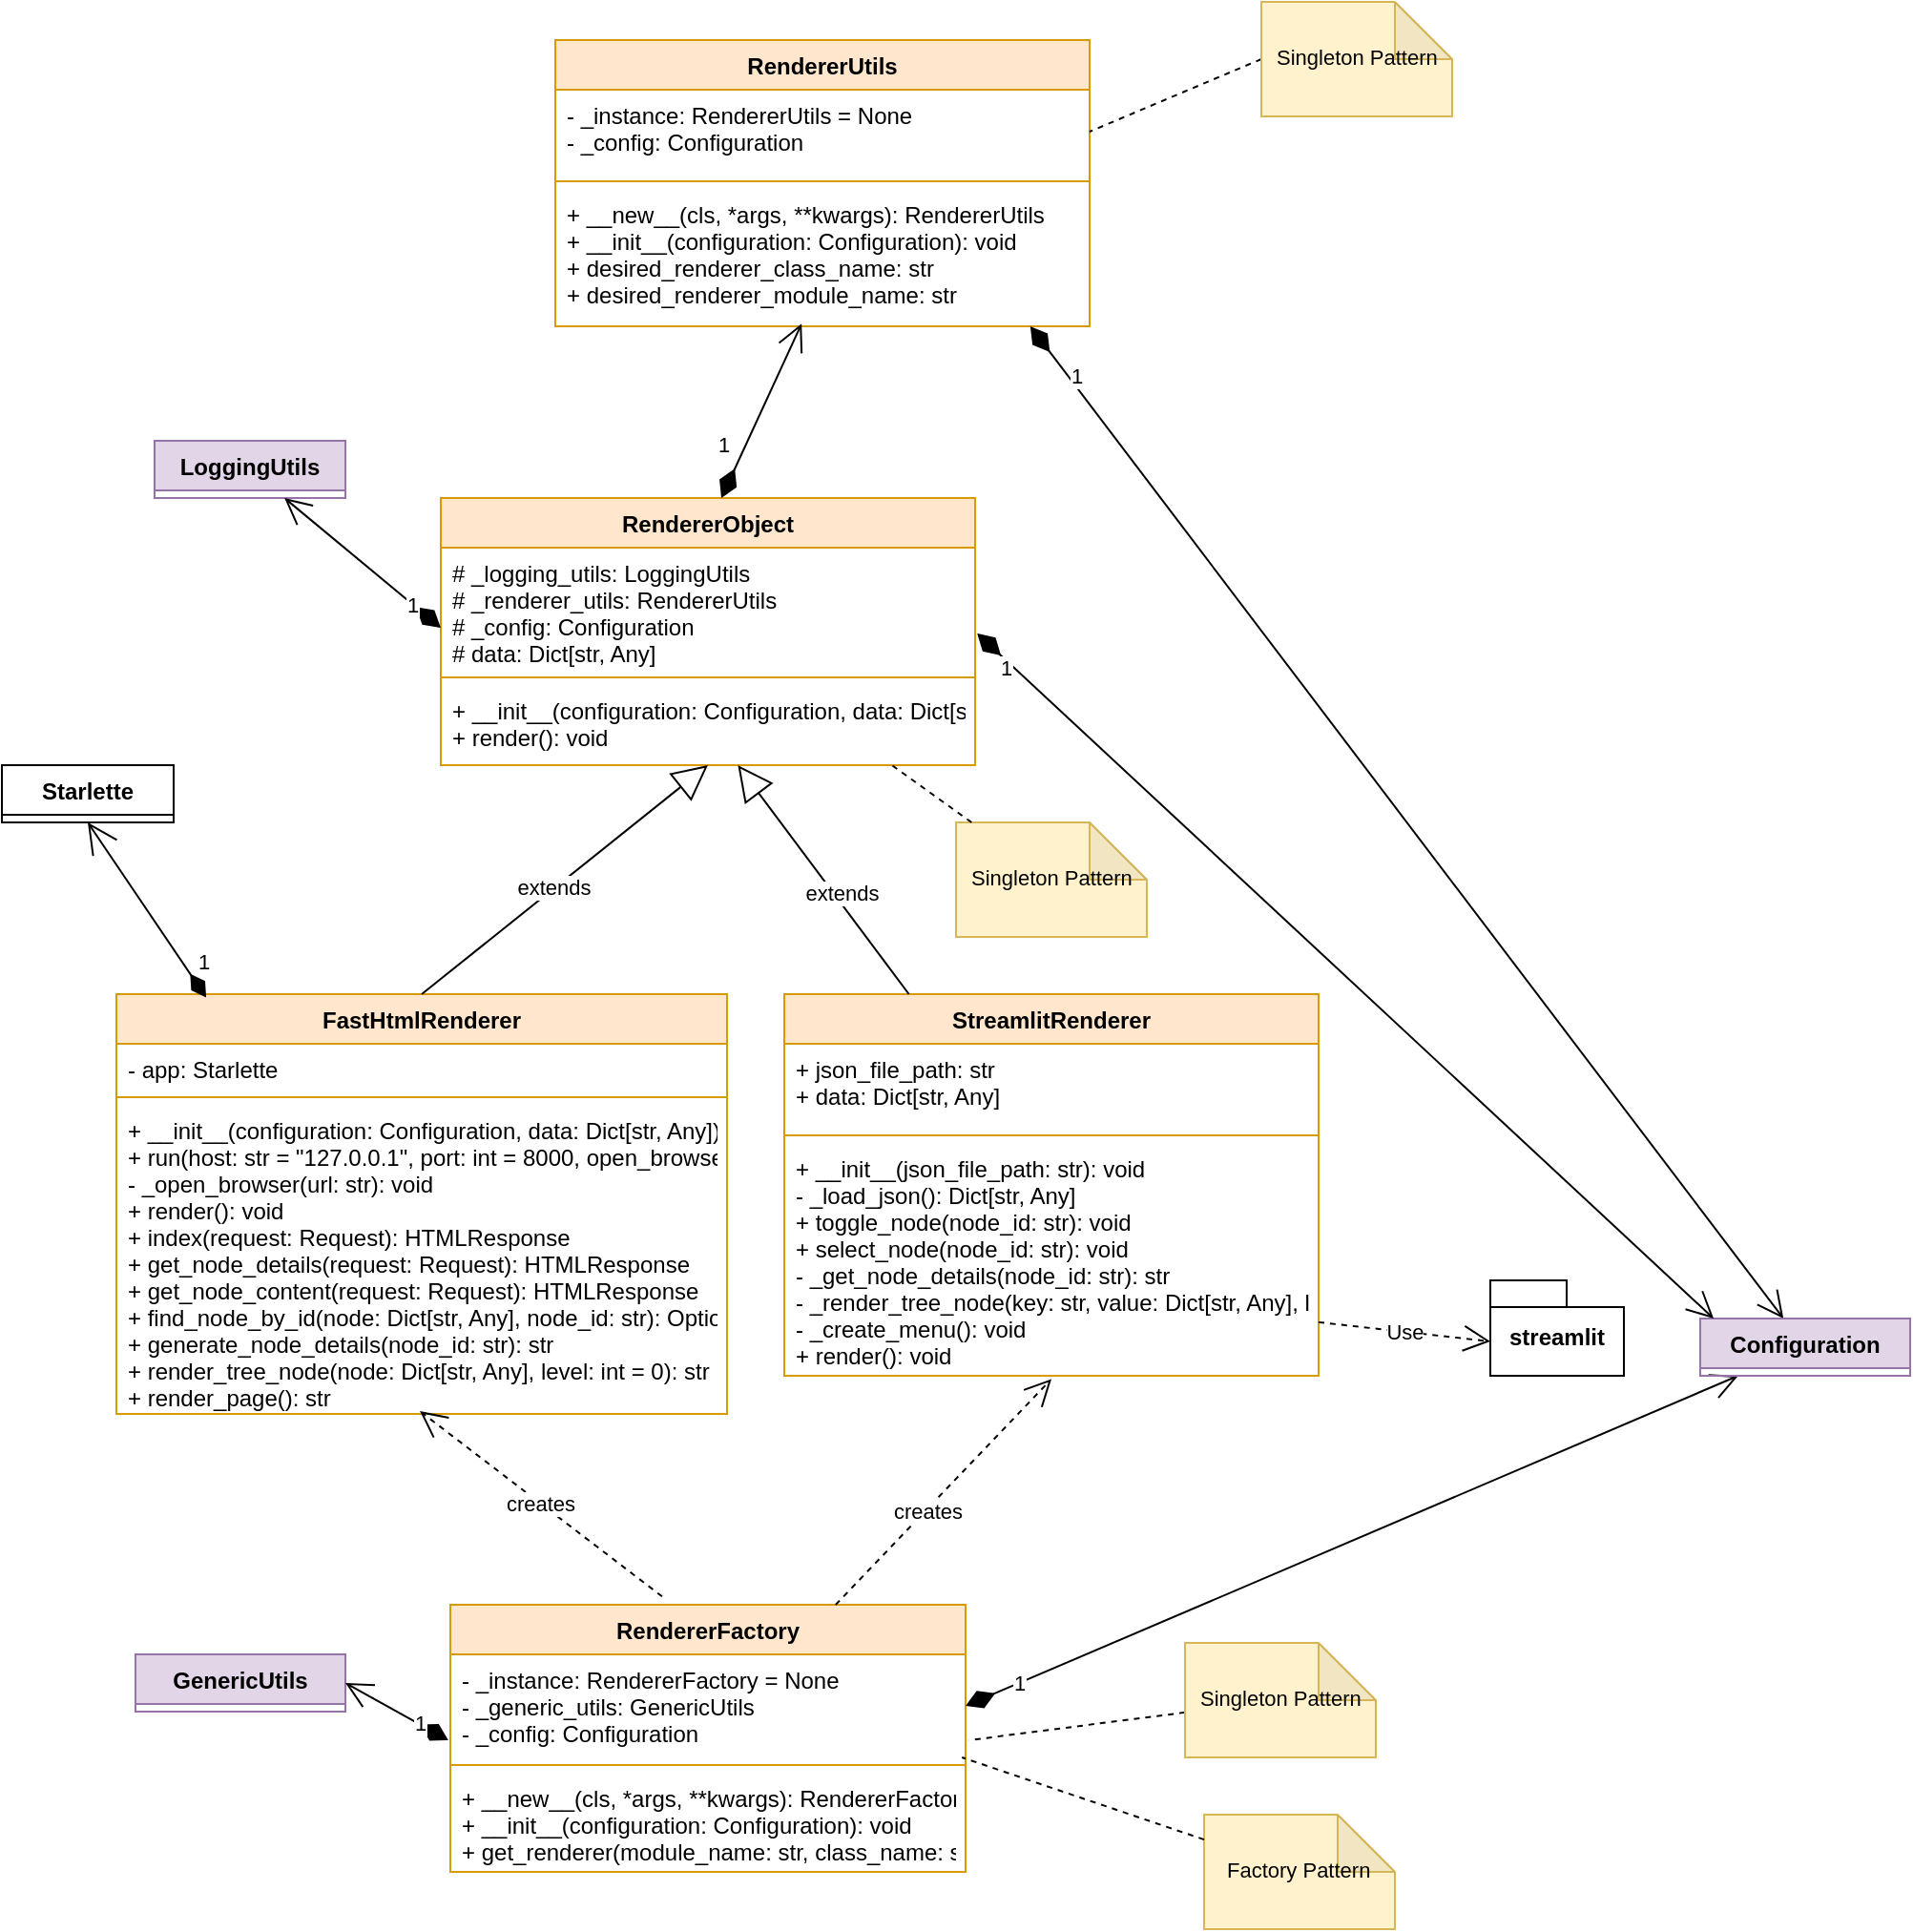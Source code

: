 <mxfile version="26.1.1">
  <diagram id="python-classes" name="Renderer Classes">
    <mxGraphModel dx="1026" dy="686" grid="1" gridSize="10" guides="1" tooltips="1" connect="1" arrows="1" fold="1" page="1" pageScale="1" pageWidth="850" pageHeight="1100" math="0" shadow="0">
      <root>
        <mxCell id="0" />
        <mxCell id="1" parent="0" />
        <mxCell id="2" value="RendererUtils" style="swimlane;fontStyle=1;align=center;verticalAlign=top;childLayout=stackLayout;horizontal=1;startSize=26;horizontalStack=0;resizeParent=1;resizeParentMax=0;resizeLast=0;collapsible=1;marginBottom=0;fillColor=#ffe6cc;strokeColor=#d79b00;" parent="1" vertex="1">
          <mxGeometry x="510" y="50" width="280" height="150" as="geometry" />
        </mxCell>
        <mxCell id="3" value="- _instance: RendererUtils = None&#xa;- _config: Configuration" style="text;strokeColor=none;fillColor=none;align=left;verticalAlign=top;spacingLeft=4;spacingRight=4;overflow=hidden;rotatable=0;points=[[0,0.5],[1,0.5]];portConstraint=eastwest;" parent="2" vertex="1">
          <mxGeometry y="26" width="280" height="44" as="geometry" />
        </mxCell>
        <mxCell id="4" value="" style="line;strokeWidth=1;fillColor=none;align=left;verticalAlign=middle;spacingTop=-1;spacingLeft=3;spacingRight=3;rotatable=0;labelPosition=right;points=[];portConstraint=eastwest;strokeColor=inherit;" parent="2" vertex="1">
          <mxGeometry y="70" width="280" height="8" as="geometry" />
        </mxCell>
        <mxCell id="5" value="+ __new__(cls, *args, **kwargs): RendererUtils&#xa;+ __init__(configuration: Configuration): void&#xa;+ desired_renderer_class_name: str&#xa;+ desired_renderer_module_name: str" style="text;strokeColor=none;fillColor=none;align=left;verticalAlign=top;spacingLeft=4;spacingRight=4;overflow=hidden;rotatable=0;points=[[0,0.5],[1,0.5]];portConstraint=eastwest;" parent="2" vertex="1">
          <mxGeometry y="78" width="280" height="72" as="geometry" />
        </mxCell>
        <mxCell id="6" value="RendererObject" style="swimlane;fontStyle=1;align=center;verticalAlign=top;childLayout=stackLayout;horizontal=1;startSize=26;horizontalStack=0;resizeParent=1;resizeParentMax=0;resizeLast=0;collapsible=1;marginBottom=0;fillColor=#ffe6cc;strokeColor=#d79b00;" parent="1" vertex="1">
          <mxGeometry x="450" y="290" width="280" height="140" as="geometry" />
        </mxCell>
        <mxCell id="7" value="# _logging_utils: LoggingUtils&#xa;# _renderer_utils: RendererUtils&#xa;# _config: Configuration&#xa;# data: Dict[str, Any]" style="text;strokeColor=none;fillColor=none;align=left;verticalAlign=top;spacingLeft=4;spacingRight=4;overflow=hidden;rotatable=0;points=[[0,0.5],[1,0.5]];portConstraint=eastwest;" parent="6" vertex="1">
          <mxGeometry y="26" width="280" height="64" as="geometry" />
        </mxCell>
        <mxCell id="8" value="" style="line;strokeWidth=1;fillColor=none;align=left;verticalAlign=middle;spacingTop=-1;spacingLeft=3;spacingRight=3;rotatable=0;labelPosition=right;points=[];portConstraint=eastwest;strokeColor=inherit;" parent="6" vertex="1">
          <mxGeometry y="90" width="280" height="8" as="geometry" />
        </mxCell>
        <mxCell id="9" value="+ __init__(configuration: Configuration, data: Dict[str, Any]): void&#xa;+ render(): void" style="text;strokeColor=none;fillColor=none;align=left;verticalAlign=top;spacingLeft=4;spacingRight=4;overflow=hidden;rotatable=0;points=[[0,0.5],[1,0.5]];portConstraint=eastwest;" parent="6" vertex="1">
          <mxGeometry y="98" width="280" height="42" as="geometry" />
        </mxCell>
        <mxCell id="10" value="RendererFactory" style="swimlane;fontStyle=1;align=center;verticalAlign=top;childLayout=stackLayout;horizontal=1;startSize=26;horizontalStack=0;resizeParent=1;resizeParentMax=0;resizeLast=0;collapsible=1;marginBottom=0;fillColor=#ffe6cc;strokeColor=#d79b00;" parent="1" vertex="1">
          <mxGeometry x="455" y="870" width="270" height="140" as="geometry" />
        </mxCell>
        <mxCell id="11" value="- _instance: RendererFactory = None&#xa;- _generic_utils: GenericUtils&#xa;- _config: Configuration" style="text;strokeColor=none;fillColor=none;align=left;verticalAlign=top;spacingLeft=4;spacingRight=4;overflow=hidden;rotatable=0;points=[[0,0.5],[1,0.5]];portConstraint=eastwest;" parent="10" vertex="1">
          <mxGeometry y="26" width="270" height="54" as="geometry" />
        </mxCell>
        <mxCell id="12" value="" style="line;strokeWidth=1;fillColor=none;align=left;verticalAlign=middle;spacingTop=-1;spacingLeft=3;spacingRight=3;rotatable=0;labelPosition=right;points=[];portConstraint=eastwest;strokeColor=inherit;" parent="10" vertex="1">
          <mxGeometry y="80" width="270" height="8" as="geometry" />
        </mxCell>
        <mxCell id="13" value="+ __new__(cls, *args, **kwargs): RendererFactory&#xa;+ __init__(configuration: Configuration): void&#xa;+ get_renderer(module_name: str, class_name: str, data: Dict[str, Any]): RendererObject" style="text;strokeColor=none;fillColor=none;align=left;verticalAlign=top;spacingLeft=4;spacingRight=4;overflow=hidden;rotatable=0;points=[[0,0.5],[1,0.5]];portConstraint=eastwest;" parent="10" vertex="1">
          <mxGeometry y="88" width="270" height="52" as="geometry" />
        </mxCell>
        <mxCell id="14" value="FastHtmlRenderer" style="swimlane;fontStyle=1;align=center;verticalAlign=top;childLayout=stackLayout;horizontal=1;startSize=26;horizontalStack=0;resizeParent=1;resizeParentMax=0;resizeLast=0;collapsible=1;marginBottom=0;fillColor=#ffe6cc;strokeColor=#d79b00;" parent="1" vertex="1">
          <mxGeometry x="280" y="550" width="320" height="220" as="geometry" />
        </mxCell>
        <mxCell id="15" value="- app: Starlette" style="text;strokeColor=none;fillColor=none;align=left;verticalAlign=top;spacingLeft=4;spacingRight=4;overflow=hidden;rotatable=0;points=[[0,0.5],[1,0.5]];portConstraint=eastwest;" parent="14" vertex="1">
          <mxGeometry y="26" width="320" height="24" as="geometry" />
        </mxCell>
        <mxCell id="16" value="" style="line;strokeWidth=1;fillColor=none;align=left;verticalAlign=middle;spacingTop=-1;spacingLeft=3;spacingRight=3;rotatable=0;labelPosition=right;points=[];portConstraint=eastwest;strokeColor=inherit;" parent="14" vertex="1">
          <mxGeometry y="50" width="320" height="8" as="geometry" />
        </mxCell>
        <mxCell id="17" value="+ __init__(configuration: Configuration, data: Dict[str, Any]): void&#xa;+ run(host: str = &quot;127.0.0.1&quot;, port: int = 8000, open_browser: bool = False): void&#xa;- _open_browser(url: str): void&#xa;+ render(): void&#xa;+ index(request: Request): HTMLResponse&#xa;+ get_node_details(request: Request): HTMLResponse&#xa;+ get_node_content(request: Request): HTMLResponse&#xa;+ find_node_by_id(node: Dict[str, Any], node_id: str): Optional[Dict[str, Any]]&#xa;+ generate_node_details(node_id: str): str&#xa;+ render_tree_node(node: Dict[str, Any], level: int = 0): str&#xa;+ render_page(): str" style="text;strokeColor=none;fillColor=none;align=left;verticalAlign=top;spacingLeft=4;spacingRight=4;overflow=hidden;rotatable=0;points=[[0,0.5],[1,0.5]];portConstraint=eastwest;" parent="14" vertex="1">
          <mxGeometry y="58" width="320" height="162" as="geometry" />
        </mxCell>
        <mxCell id="18" value="StreamlitRenderer" style="swimlane;fontStyle=1;align=center;verticalAlign=top;childLayout=stackLayout;horizontal=1;startSize=26;horizontalStack=0;resizeParent=1;resizeParentMax=0;resizeLast=0;collapsible=1;marginBottom=0;fillColor=#ffe6cc;strokeColor=#d79b00;" parent="1" vertex="1">
          <mxGeometry x="630" y="550" width="280" height="200" as="geometry" />
        </mxCell>
        <mxCell id="19" value="+ json_file_path: str&#xa;+ data: Dict[str, Any]" style="text;strokeColor=none;fillColor=none;align=left;verticalAlign=top;spacingLeft=4;spacingRight=4;overflow=hidden;rotatable=0;points=[[0,0.5],[1,0.5]];portConstraint=eastwest;" parent="18" vertex="1">
          <mxGeometry y="26" width="280" height="44" as="geometry" />
        </mxCell>
        <mxCell id="20" value="" style="line;strokeWidth=1;fillColor=none;align=left;verticalAlign=middle;spacingTop=-1;spacingLeft=3;spacingRight=3;rotatable=0;labelPosition=right;points=[];portConstraint=eastwest;strokeColor=inherit;" parent="18" vertex="1">
          <mxGeometry y="70" width="280" height="8" as="geometry" />
        </mxCell>
        <mxCell id="21" value="+ __init__(json_file_path: str): void&#xa;- _load_json(): Dict[str, Any]&#xa;+ toggle_node(node_id: str): void&#xa;+ select_node(node_id: str): void&#xa;- _get_node_details(node_id: str): str&#xa;- _render_tree_node(key: str, value: Dict[str, Any], level: int = 0): void&#xa;- _create_menu(): void&#xa;+ render(): void" style="text;strokeColor=none;fillColor=none;align=left;verticalAlign=top;spacingLeft=4;spacingRight=4;overflow=hidden;rotatable=0;points=[[0,0.5],[1,0.5]];portConstraint=eastwest;" parent="18" vertex="1">
          <mxGeometry y="78" width="280" height="122" as="geometry" />
        </mxCell>
        <mxCell id="22" value="" style="endArrow=block;endSize=16;endFill=0;html=1;rounded=0;exitX=0.5;exitY=0;exitDx=0;exitDy=0;entryX=0.5;entryY=1;entryDx=0;entryDy=0;" parent="1" source="14" target="6" edge="1">
          <mxGeometry width="160" relative="1" as="geometry">
            <mxPoint x="310" y="520" as="sourcePoint" />
            <mxPoint x="470" y="520" as="targetPoint" />
          </mxGeometry>
        </mxCell>
        <mxCell id="x2qZWrF5uNXcqlHaL2Fy-27" value="extends" style="edgeLabel;html=1;align=center;verticalAlign=middle;resizable=0;points=[];" parent="22" vertex="1" connectable="0">
          <mxGeometry x="-0.075" y="1" relative="1" as="geometry">
            <mxPoint as="offset" />
          </mxGeometry>
        </mxCell>
        <mxCell id="23" value="" style="endArrow=diamondThin;endSize=14;html=1;rounded=0;exitX=0.461;exitY=0.981;exitDx=0;exitDy=0;entryX=0.525;entryY=0;entryDx=0;entryDy=0;entryPerimeter=0;exitPerimeter=0;endFill=1;startSize=12;startArrow=open;startFill=0;" parent="1" source="5" target="6" edge="1">
          <mxGeometry width="160" relative="1" as="geometry">
            <mxPoint x="310" y="520" as="sourcePoint" />
            <mxPoint x="470" y="520" as="targetPoint" />
          </mxGeometry>
        </mxCell>
        <mxCell id="nJU2uaKI_EG6HvkyocYg-37" value="1" style="edgeLabel;html=1;align=center;verticalAlign=middle;resizable=0;points=[];" parent="23" vertex="1" connectable="0">
          <mxGeometry x="0.186" y="1" relative="1" as="geometry">
            <mxPoint x="-17" y="9" as="offset" />
          </mxGeometry>
        </mxCell>
        <mxCell id="24" value="creates" style="endArrow=open;endSize=12;dashed=1;html=1;rounded=0;entryX=0.497;entryY=0.991;entryDx=0;entryDy=0;entryPerimeter=0;exitX=0.411;exitY=-0.031;exitDx=0;exitDy=0;exitPerimeter=0;" parent="1" source="10" target="17" edge="1">
          <mxGeometry width="160" relative="1" as="geometry">
            <mxPoint x="570" y="860" as="sourcePoint" />
            <mxPoint x="470" y="520" as="targetPoint" />
          </mxGeometry>
        </mxCell>
        <mxCell id="K5Sp9zSIDx7nllICRRqG-24" style="rounded=0;orthogonalLoop=1;jettySize=auto;html=1;endArrow=block;endFill=0;endSize=16;" parent="1" source="18" target="9" edge="1">
          <mxGeometry relative="1" as="geometry">
            <mxPoint x="700" y="390" as="targetPoint" />
          </mxGeometry>
        </mxCell>
        <mxCell id="x2qZWrF5uNXcqlHaL2Fy-28" value="extends" style="edgeLabel;html=1;align=center;verticalAlign=middle;resizable=0;points=[];" parent="K5Sp9zSIDx7nllICRRqG-24" vertex="1" connectable="0">
          <mxGeometry x="-0.14" y="-2" relative="1" as="geometry">
            <mxPoint x="1" as="offset" />
          </mxGeometry>
        </mxCell>
        <mxCell id="K5Sp9zSIDx7nllICRRqG-25" style="rounded=0;orthogonalLoop=1;jettySize=auto;html=1;entryX=0.5;entryY=1.014;entryDx=0;entryDy=0;entryPerimeter=0;dashed=1;endArrow=open;endFill=0;endSize=12;" parent="1" source="10" target="21" edge="1">
          <mxGeometry relative="1" as="geometry" />
        </mxCell>
        <mxCell id="K5Sp9zSIDx7nllICRRqG-26" value="creates" style="edgeLabel;html=1;align=center;verticalAlign=middle;resizable=0;points=[];" parent="K5Sp9zSIDx7nllICRRqG-25" vertex="1" connectable="0">
          <mxGeometry x="-0.164" relative="1" as="geometry">
            <mxPoint as="offset" />
          </mxGeometry>
        </mxCell>
        <mxCell id="nJU2uaKI_EG6HvkyocYg-24" value="GenericUtils" style="swimlane;fontStyle=1;align=center;verticalAlign=top;childLayout=stackLayout;horizontal=1;startSize=26;horizontalStack=0;resizeParent=1;resizeParentMax=0;resizeLast=0;collapsible=1;marginBottom=0;whiteSpace=wrap;html=1;fillColor=#e1d5e7;strokeColor=#9673a6;" parent="1" vertex="1" collapsed="1">
          <mxGeometry x="290" y="896" width="110" height="30" as="geometry">
            <mxRectangle x="310" y="970" width="160" height="86" as="alternateBounds" />
          </mxGeometry>
        </mxCell>
        <mxCell id="nJU2uaKI_EG6HvkyocYg-25" value="+ field: type" style="text;strokeColor=none;fillColor=none;align=left;verticalAlign=top;spacingLeft=4;spacingRight=4;overflow=hidden;rotatable=0;points=[[0,0.5],[1,0.5]];portConstraint=eastwest;whiteSpace=wrap;html=1;" parent="nJU2uaKI_EG6HvkyocYg-24" vertex="1">
          <mxGeometry y="26" width="160" height="26" as="geometry" />
        </mxCell>
        <mxCell id="nJU2uaKI_EG6HvkyocYg-26" value="" style="line;strokeWidth=1;fillColor=none;align=left;verticalAlign=middle;spacingTop=-1;spacingLeft=3;spacingRight=3;rotatable=0;labelPosition=right;points=[];portConstraint=eastwest;strokeColor=inherit;" parent="nJU2uaKI_EG6HvkyocYg-24" vertex="1">
          <mxGeometry y="52" width="160" height="8" as="geometry" />
        </mxCell>
        <mxCell id="nJU2uaKI_EG6HvkyocYg-27" value="+ method(type): type" style="text;strokeColor=none;fillColor=none;align=left;verticalAlign=top;spacingLeft=4;spacingRight=4;overflow=hidden;rotatable=0;points=[[0,0.5],[1,0.5]];portConstraint=eastwest;whiteSpace=wrap;html=1;" parent="nJU2uaKI_EG6HvkyocYg-24" vertex="1">
          <mxGeometry y="60" width="160" height="26" as="geometry" />
        </mxCell>
        <mxCell id="nJU2uaKI_EG6HvkyocYg-28" value="LoggingUtils" style="swimlane;fontStyle=1;align=center;verticalAlign=top;childLayout=stackLayout;horizontal=1;startSize=26;horizontalStack=0;resizeParent=1;resizeParentMax=0;resizeLast=0;collapsible=1;marginBottom=0;whiteSpace=wrap;html=1;fillColor=#e1d5e7;strokeColor=#9673a6;" parent="1" vertex="1" collapsed="1">
          <mxGeometry x="300" y="260" width="100" height="30" as="geometry">
            <mxRectangle x="300" y="270" width="160" height="86" as="alternateBounds" />
          </mxGeometry>
        </mxCell>
        <mxCell id="nJU2uaKI_EG6HvkyocYg-29" value="+ field: type" style="text;strokeColor=none;fillColor=none;align=left;verticalAlign=top;spacingLeft=4;spacingRight=4;overflow=hidden;rotatable=0;points=[[0,0.5],[1,0.5]];portConstraint=eastwest;whiteSpace=wrap;html=1;" parent="nJU2uaKI_EG6HvkyocYg-28" vertex="1">
          <mxGeometry y="26" width="160" height="26" as="geometry" />
        </mxCell>
        <mxCell id="nJU2uaKI_EG6HvkyocYg-30" value="" style="line;strokeWidth=1;fillColor=none;align=left;verticalAlign=middle;spacingTop=-1;spacingLeft=3;spacingRight=3;rotatable=0;labelPosition=right;points=[];portConstraint=eastwest;strokeColor=inherit;" parent="nJU2uaKI_EG6HvkyocYg-28" vertex="1">
          <mxGeometry y="52" width="160" height="8" as="geometry" />
        </mxCell>
        <mxCell id="nJU2uaKI_EG6HvkyocYg-31" value="+ method(type): type" style="text;strokeColor=none;fillColor=none;align=left;verticalAlign=top;spacingLeft=4;spacingRight=4;overflow=hidden;rotatable=0;points=[[0,0.5],[1,0.5]];portConstraint=eastwest;whiteSpace=wrap;html=1;" parent="nJU2uaKI_EG6HvkyocYg-28" vertex="1">
          <mxGeometry y="60" width="160" height="26" as="geometry" />
        </mxCell>
        <mxCell id="nJU2uaKI_EG6HvkyocYg-39" style="edgeStyle=none;rounded=0;orthogonalLoop=1;jettySize=auto;html=1;entryX=0.889;entryY=1;entryDx=0;entryDy=0;entryPerimeter=0;endArrow=diamondThin;endFill=1;endSize=14;startArrow=open;startFill=0;startSize=12;" parent="1" source="nJU2uaKI_EG6HvkyocYg-32" target="5" edge="1">
          <mxGeometry relative="1" as="geometry" />
        </mxCell>
        <mxCell id="nJU2uaKI_EG6HvkyocYg-42" value="1" style="edgeLabel;html=1;align=center;verticalAlign=middle;resizable=0;points=[];" parent="nJU2uaKI_EG6HvkyocYg-39" vertex="1" connectable="0">
          <mxGeometry x="0.894" y="-3" relative="1" as="geometry">
            <mxPoint as="offset" />
          </mxGeometry>
        </mxCell>
        <mxCell id="nJU2uaKI_EG6HvkyocYg-40" style="edgeStyle=none;rounded=0;orthogonalLoop=1;jettySize=auto;html=1;entryX=1;entryY=0.5;entryDx=0;entryDy=0;endArrow=diamondThin;endFill=1;endSize=14;startArrow=open;startFill=0;startSize=12;" parent="1" source="nJU2uaKI_EG6HvkyocYg-32" target="11" edge="1">
          <mxGeometry relative="1" as="geometry" />
        </mxCell>
        <mxCell id="nJU2uaKI_EG6HvkyocYg-41" value="1" style="edgeLabel;html=1;align=center;verticalAlign=middle;resizable=0;points=[];" parent="nJU2uaKI_EG6HvkyocYg-40" vertex="1" connectable="0">
          <mxGeometry x="0.86" y="-1" relative="1" as="geometry">
            <mxPoint y="1" as="offset" />
          </mxGeometry>
        </mxCell>
        <mxCell id="nJU2uaKI_EG6HvkyocYg-32" value="Configuration" style="swimlane;fontStyle=1;align=center;verticalAlign=top;childLayout=stackLayout;horizontal=1;startSize=26;horizontalStack=0;resizeParent=1;resizeParentMax=0;resizeLast=0;collapsible=1;marginBottom=0;whiteSpace=wrap;html=1;fillColor=#e1d5e7;strokeColor=#9673a6;" parent="1" vertex="1" collapsed="1">
          <mxGeometry x="1110" y="720" width="110" height="30" as="geometry">
            <mxRectangle x="890" y="250" width="160" height="86" as="alternateBounds" />
          </mxGeometry>
        </mxCell>
        <mxCell id="nJU2uaKI_EG6HvkyocYg-33" value="+ field: type" style="text;strokeColor=none;fillColor=none;align=left;verticalAlign=top;spacingLeft=4;spacingRight=4;overflow=hidden;rotatable=0;points=[[0,0.5],[1,0.5]];portConstraint=eastwest;whiteSpace=wrap;html=1;" parent="nJU2uaKI_EG6HvkyocYg-32" vertex="1">
          <mxGeometry y="26" width="160" height="26" as="geometry" />
        </mxCell>
        <mxCell id="nJU2uaKI_EG6HvkyocYg-34" value="" style="line;strokeWidth=1;fillColor=none;align=left;verticalAlign=middle;spacingTop=-1;spacingLeft=3;spacingRight=3;rotatable=0;labelPosition=right;points=[];portConstraint=eastwest;strokeColor=inherit;" parent="nJU2uaKI_EG6HvkyocYg-32" vertex="1">
          <mxGeometry y="52" width="160" height="8" as="geometry" />
        </mxCell>
        <mxCell id="nJU2uaKI_EG6HvkyocYg-35" value="+ method(type): type" style="text;strokeColor=none;fillColor=none;align=left;verticalAlign=top;spacingLeft=4;spacingRight=4;overflow=hidden;rotatable=0;points=[[0,0.5],[1,0.5]];portConstraint=eastwest;whiteSpace=wrap;html=1;" parent="nJU2uaKI_EG6HvkyocYg-32" vertex="1">
          <mxGeometry y="60" width="160" height="26" as="geometry" />
        </mxCell>
        <mxCell id="nJU2uaKI_EG6HvkyocYg-36" style="rounded=0;orthogonalLoop=1;jettySize=auto;html=1;entryX=0;entryY=0.656;entryDx=0;entryDy=0;entryPerimeter=0;endArrow=diamondThin;endFill=1;endSize=14;startArrow=open;startFill=0;startSize=12;" parent="1" source="nJU2uaKI_EG6HvkyocYg-28" target="7" edge="1">
          <mxGeometry relative="1" as="geometry" />
        </mxCell>
        <mxCell id="nJU2uaKI_EG6HvkyocYg-38" value="1" style="edgeLabel;html=1;align=center;verticalAlign=middle;resizable=0;points=[];" parent="nJU2uaKI_EG6HvkyocYg-36" vertex="1" connectable="0">
          <mxGeometry x="0.637" relative="1" as="geometry">
            <mxPoint as="offset" />
          </mxGeometry>
        </mxCell>
        <mxCell id="nJU2uaKI_EG6HvkyocYg-43" style="edgeStyle=none;rounded=0;orthogonalLoop=1;jettySize=auto;html=1;entryX=-0.004;entryY=0.833;entryDx=0;entryDy=0;entryPerimeter=0;exitX=1;exitY=0.5;exitDx=0;exitDy=0;endArrow=diamondThin;endFill=1;endSize=14;startArrow=open;startFill=0;startSize=12;" parent="1" source="nJU2uaKI_EG6HvkyocYg-24" target="11" edge="1">
          <mxGeometry relative="1" as="geometry" />
        </mxCell>
        <mxCell id="nJU2uaKI_EG6HvkyocYg-44" value="1" style="edgeLabel;html=1;align=center;verticalAlign=middle;resizable=0;points=[];" parent="nJU2uaKI_EG6HvkyocYg-43" vertex="1" connectable="0">
          <mxGeometry x="0.419" y="1" relative="1" as="geometry">
            <mxPoint as="offset" />
          </mxGeometry>
        </mxCell>
        <mxCell id="nJU2uaKI_EG6HvkyocYg-45" value="Factory Pattern" style="shape=note;whiteSpace=wrap;html=1;backgroundOutline=1;darkOpacity=0.05;rotation=270;flipH=0;flipV=1;fillColor=#fff2cc;strokeColor=#d6b656;textDirection=vertical-lr;fontSize=11;" parent="1" vertex="1">
          <mxGeometry x="870" y="960" width="60" height="100" as="geometry" />
        </mxCell>
        <mxCell id="nJU2uaKI_EG6HvkyocYg-46" style="edgeStyle=none;rounded=0;orthogonalLoop=1;jettySize=auto;html=1;entryX=0.993;entryY=1;entryDx=0;entryDy=0;entryPerimeter=0;endArrow=none;startFill=0;dashed=1;" parent="1" source="nJU2uaKI_EG6HvkyocYg-45" target="11" edge="1">
          <mxGeometry relative="1" as="geometry" />
        </mxCell>
        <mxCell id="nJU2uaKI_EG6HvkyocYg-48" value="" style="edgeStyle=none;rounded=0;orthogonalLoop=1;jettySize=auto;html=1;entryX=1.007;entryY=0.833;entryDx=0;entryDy=0;entryPerimeter=0;endArrow=none;startFill=0;dashed=1;" parent="1" source="nJU2uaKI_EG6HvkyocYg-47" target="11" edge="1">
          <mxGeometry relative="1" as="geometry" />
        </mxCell>
        <mxCell id="nJU2uaKI_EG6HvkyocYg-47" value="Singleton Pattern" style="shape=note;whiteSpace=wrap;html=1;backgroundOutline=1;darkOpacity=0.05;rotation=270;flipH=0;flipV=1;fillColor=#fff2cc;strokeColor=#d6b656;textDirection=vertical-lr;fontSize=11;" parent="1" vertex="1">
          <mxGeometry x="860" y="870" width="60" height="100" as="geometry" />
        </mxCell>
        <mxCell id="nJU2uaKI_EG6HvkyocYg-49" value="Singleton Pattern" style="shape=note;whiteSpace=wrap;html=1;backgroundOutline=1;darkOpacity=0.05;rotation=270;flipH=0;flipV=1;fillColor=#fff2cc;strokeColor=#d6b656;textDirection=vertical-lr;fontSize=11;" parent="1" vertex="1">
          <mxGeometry x="740" y="440" width="60" height="100" as="geometry" />
        </mxCell>
        <mxCell id="nJU2uaKI_EG6HvkyocYg-50" style="edgeStyle=none;rounded=0;orthogonalLoop=1;jettySize=auto;html=1;entryX=0.839;entryY=0.976;entryDx=0;entryDy=0;entryPerimeter=0;endArrow=none;startFill=0;dashed=1;" parent="1" source="nJU2uaKI_EG6HvkyocYg-49" target="9" edge="1">
          <mxGeometry relative="1" as="geometry" />
        </mxCell>
        <mxCell id="nJU2uaKI_EG6HvkyocYg-52" style="edgeStyle=none;rounded=0;orthogonalLoop=1;jettySize=auto;html=1;entryX=1;entryY=0.5;entryDx=0;entryDy=0;endArrow=none;startFill=0;dashed=1;exitX=0.5;exitY=1;exitDx=0;exitDy=0;exitPerimeter=0;" parent="1" source="nJU2uaKI_EG6HvkyocYg-51" target="3" edge="1">
          <mxGeometry relative="1" as="geometry" />
        </mxCell>
        <mxCell id="nJU2uaKI_EG6HvkyocYg-51" value="Singleton Pattern" style="shape=note;whiteSpace=wrap;html=1;backgroundOutline=1;darkOpacity=0.05;rotation=270;flipH=0;flipV=1;fillColor=#fff2cc;strokeColor=#d6b656;textDirection=vertical-lr;fontSize=11;" parent="1" vertex="1">
          <mxGeometry x="900" y="10" width="60" height="100" as="geometry" />
        </mxCell>
        <mxCell id="x2qZWrF5uNXcqlHaL2Fy-24" style="rounded=0;orthogonalLoop=1;jettySize=auto;html=1;entryX=1.004;entryY=0.703;entryDx=0;entryDy=0;entryPerimeter=0;endArrow=diamondThin;endFill=1;endSize=14;startArrow=open;startFill=0;startSize=12;exitX=0.064;exitY=0;exitDx=0;exitDy=0;exitPerimeter=0;" parent="1" source="nJU2uaKI_EG6HvkyocYg-32" target="7" edge="1">
          <mxGeometry relative="1" as="geometry">
            <mxPoint x="1080" y="650" as="sourcePoint" />
          </mxGeometry>
        </mxCell>
        <mxCell id="x2qZWrF5uNXcqlHaL2Fy-26" value="1" style="edgeLabel;html=1;align=center;verticalAlign=middle;resizable=0;points=[];" parent="x2qZWrF5uNXcqlHaL2Fy-24" vertex="1" connectable="0">
          <mxGeometry x="0.912" y="3" relative="1" as="geometry">
            <mxPoint as="offset" />
          </mxGeometry>
        </mxCell>
        <mxCell id="x2qZWrF5uNXcqlHaL2Fy-29" value="Starlette" style="swimlane;fontStyle=1;align=center;verticalAlign=top;childLayout=stackLayout;horizontal=1;startSize=26;horizontalStack=0;resizeParent=1;resizeParentMax=0;resizeLast=0;collapsible=1;marginBottom=0;whiteSpace=wrap;html=1;" parent="1" vertex="1" collapsed="1">
          <mxGeometry x="220" y="430" width="90" height="30" as="geometry">
            <mxRectangle x="90" y="445" width="160" height="86" as="alternateBounds" />
          </mxGeometry>
        </mxCell>
        <mxCell id="x2qZWrF5uNXcqlHaL2Fy-30" value="+ field: type" style="text;strokeColor=none;fillColor=none;align=left;verticalAlign=top;spacingLeft=4;spacingRight=4;overflow=hidden;rotatable=0;points=[[0,0.5],[1,0.5]];portConstraint=eastwest;whiteSpace=wrap;html=1;" parent="x2qZWrF5uNXcqlHaL2Fy-29" vertex="1">
          <mxGeometry y="26" width="160" height="26" as="geometry" />
        </mxCell>
        <mxCell id="x2qZWrF5uNXcqlHaL2Fy-31" value="" style="line;strokeWidth=1;fillColor=none;align=left;verticalAlign=middle;spacingTop=-1;spacingLeft=3;spacingRight=3;rotatable=0;labelPosition=right;points=[];portConstraint=eastwest;strokeColor=inherit;" parent="x2qZWrF5uNXcqlHaL2Fy-29" vertex="1">
          <mxGeometry y="52" width="160" height="8" as="geometry" />
        </mxCell>
        <mxCell id="x2qZWrF5uNXcqlHaL2Fy-32" value="+ method(type): type" style="text;strokeColor=none;fillColor=none;align=left;verticalAlign=top;spacingLeft=4;spacingRight=4;overflow=hidden;rotatable=0;points=[[0,0.5],[1,0.5]];portConstraint=eastwest;whiteSpace=wrap;html=1;" parent="x2qZWrF5uNXcqlHaL2Fy-29" vertex="1">
          <mxGeometry y="60" width="160" height="26" as="geometry" />
        </mxCell>
        <mxCell id="x2qZWrF5uNXcqlHaL2Fy-33" value="1" style="endArrow=open;html=1;endSize=14;startArrow=diamondThin;startSize=12;startFill=1;align=left;verticalAlign=bottom;rounded=0;entryX=0.5;entryY=1;entryDx=0;entryDy=0;exitX=0.147;exitY=0.008;exitDx=0;exitDy=0;exitPerimeter=0;" parent="1" source="14" target="x2qZWrF5uNXcqlHaL2Fy-29" edge="1">
          <mxGeometry x="-0.792" y="-1" relative="1" as="geometry">
            <mxPoint x="120" y="530" as="sourcePoint" />
            <mxPoint x="280" y="530" as="targetPoint" />
            <mxPoint as="offset" />
          </mxGeometry>
        </mxCell>
        <mxCell id="x2qZWrF5uNXcqlHaL2Fy-34" value="streamlit" style="shape=folder;fontStyle=1;spacingTop=10;tabWidth=40;tabHeight=14;tabPosition=left;html=1;whiteSpace=wrap;" parent="1" vertex="1">
          <mxGeometry x="1000" y="700" width="70" height="50" as="geometry" />
        </mxCell>
        <mxCell id="x2qZWrF5uNXcqlHaL2Fy-35" value="Use" style="endArrow=open;endSize=12;dashed=1;html=1;rounded=0;exitX=1;exitY=0.77;exitDx=0;exitDy=0;exitPerimeter=0;entryX=0;entryY=0;entryDx=0;entryDy=32;entryPerimeter=0;" parent="1" source="21" target="x2qZWrF5uNXcqlHaL2Fy-34" edge="1">
          <mxGeometry width="160" relative="1" as="geometry">
            <mxPoint x="820" y="780" as="sourcePoint" />
            <mxPoint x="940" y="780" as="targetPoint" />
          </mxGeometry>
        </mxCell>
      </root>
    </mxGraphModel>
  </diagram>
</mxfile>
